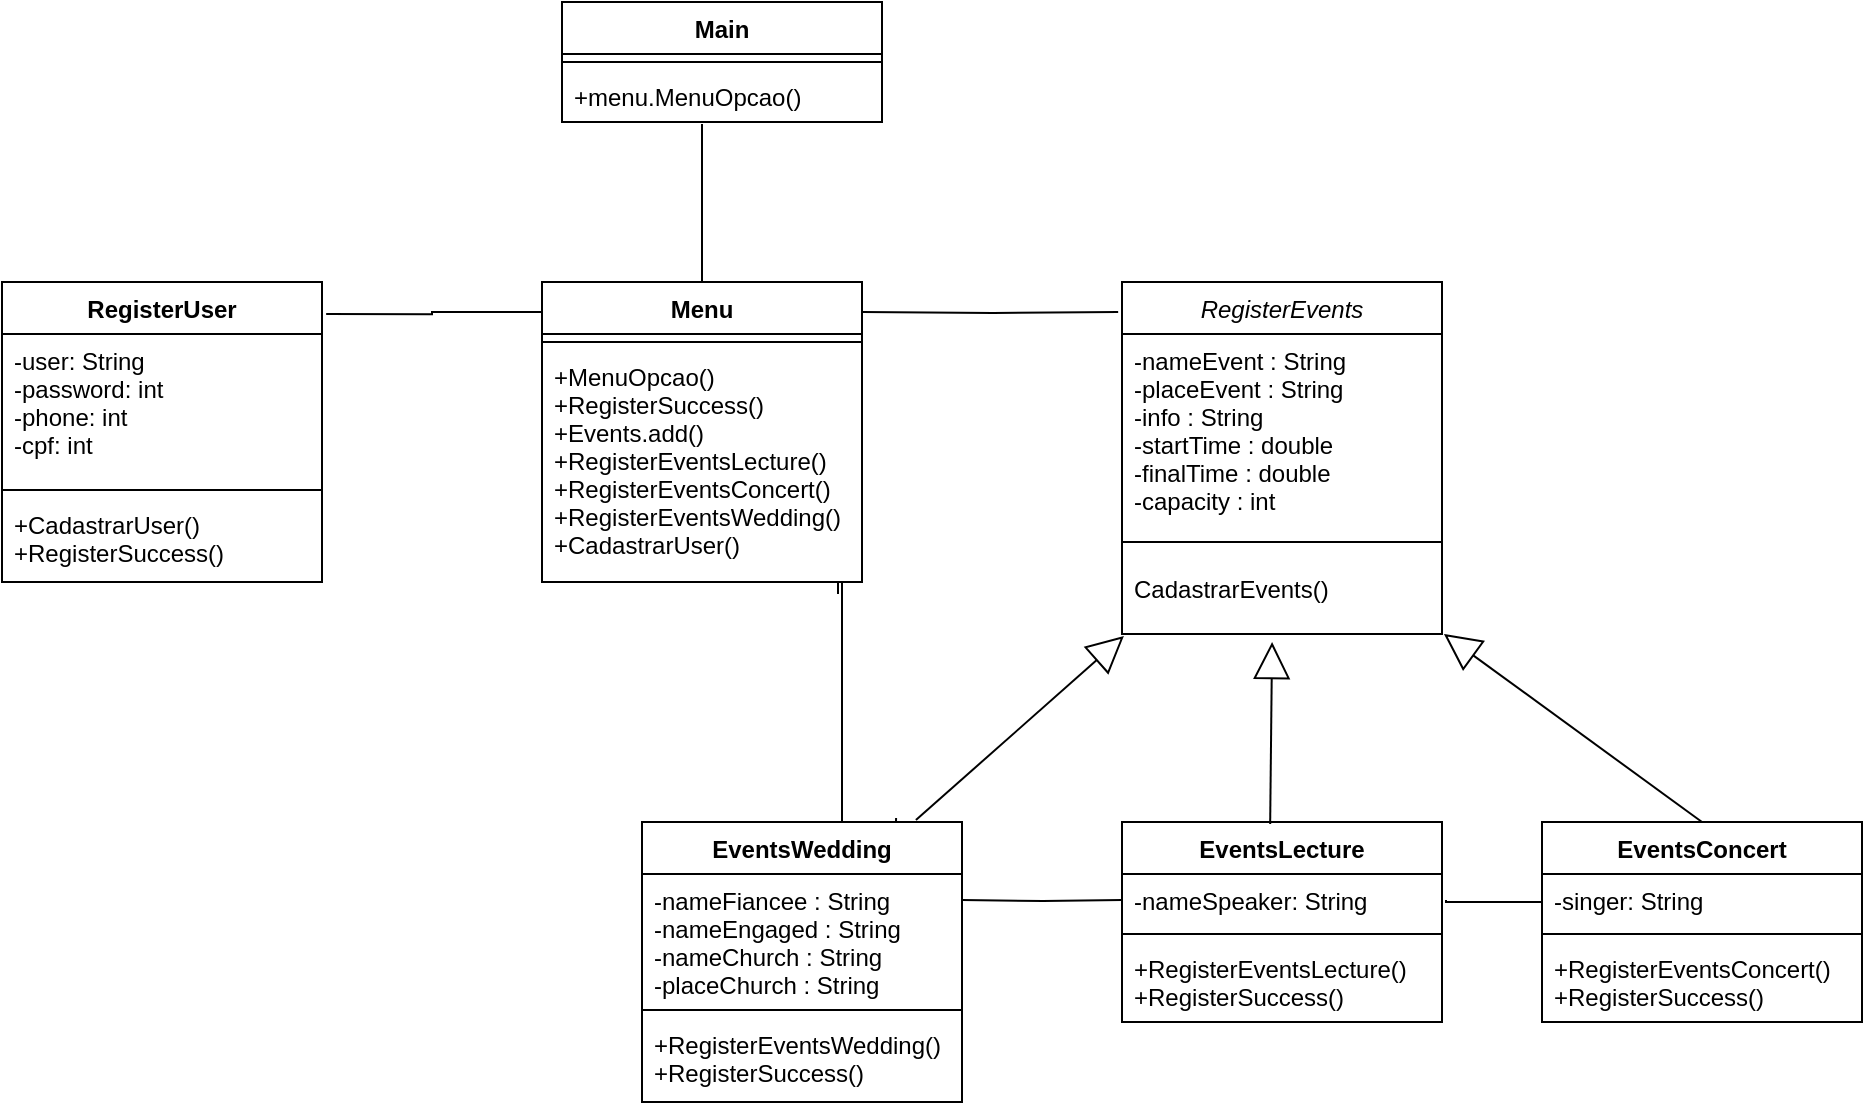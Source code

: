 <mxfile version="20.0.1" type="google"><diagram id="XrbijSMY_qB85LHZkqe_" name="Page-1"><mxGraphModel grid="1" page="1" gridSize="10" guides="1" tooltips="1" connect="1" arrows="1" fold="1" pageScale="1" pageWidth="827" pageHeight="1169" math="0" shadow="0"><root><mxCell id="0"/><mxCell id="1" parent="0"/><mxCell id="5CnfZGHRE5Z0qbhg1tIO-1" value="RegisterEvents" style="swimlane;fontStyle=2;align=center;verticalAlign=top;childLayout=stackLayout;horizontal=1;startSize=26;horizontalStack=0;resizeParent=1;resizeParentMax=0;resizeLast=0;collapsible=1;marginBottom=0;" vertex="1" parent="1"><mxGeometry x="-390" y="-260" width="160" height="176" as="geometry"/></mxCell><mxCell id="5CnfZGHRE5Z0qbhg1tIO-2" value="-nameEvent : String&#10;-placeEvent : String&#10;-info : String&#10;-startTime : double&#10;-finalTime : double&#10;-capacity : int" style="text;strokeColor=none;fillColor=none;align=left;verticalAlign=top;spacingLeft=4;spacingRight=4;overflow=hidden;rotatable=0;points=[[0,0.5],[1,0.5]];portConstraint=eastwest;" vertex="1" parent="5CnfZGHRE5Z0qbhg1tIO-1"><mxGeometry y="26" width="160" height="94" as="geometry"/></mxCell><mxCell id="5CnfZGHRE5Z0qbhg1tIO-3" value="" style="line;strokeWidth=1;fillColor=none;align=left;verticalAlign=middle;spacingTop=-1;spacingLeft=3;spacingRight=3;rotatable=0;labelPosition=right;points=[];portConstraint=eastwest;" vertex="1" parent="5CnfZGHRE5Z0qbhg1tIO-1"><mxGeometry y="120" width="160" height="20" as="geometry"/></mxCell><mxCell id="5CnfZGHRE5Z0qbhg1tIO-4" value="CadastrarEvents()&#10;" style="text;strokeColor=none;fillColor=none;align=left;verticalAlign=top;spacingLeft=4;spacingRight=4;overflow=hidden;rotatable=0;points=[[0,0.5],[1,0.5]];portConstraint=eastwest;" vertex="1" parent="5CnfZGHRE5Z0qbhg1tIO-1"><mxGeometry y="140" width="160" height="36" as="geometry"/></mxCell><mxCell id="5CnfZGHRE5Z0qbhg1tIO-5" value="RegisterUser" style="swimlane;fontStyle=1;align=center;verticalAlign=top;childLayout=stackLayout;horizontal=1;startSize=26;horizontalStack=0;resizeParent=1;resizeParentMax=0;resizeLast=0;collapsible=1;marginBottom=0;" vertex="1" parent="1"><mxGeometry x="-950" y="-260" width="160" height="150" as="geometry"/></mxCell><mxCell id="5CnfZGHRE5Z0qbhg1tIO-6" value="-user: String&#10;-password: int&#10;-phone: int&#10;-cpf: int" style="text;strokeColor=none;fillColor=none;align=left;verticalAlign=top;spacingLeft=4;spacingRight=4;overflow=hidden;rotatable=0;points=[[0,0.5],[1,0.5]];portConstraint=eastwest;" vertex="1" parent="5CnfZGHRE5Z0qbhg1tIO-5"><mxGeometry y="26" width="160" height="74" as="geometry"/></mxCell><mxCell id="5CnfZGHRE5Z0qbhg1tIO-7" value="" style="line;strokeWidth=1;fillColor=none;align=left;verticalAlign=middle;spacingTop=-1;spacingLeft=3;spacingRight=3;rotatable=0;labelPosition=right;points=[];portConstraint=eastwest;" vertex="1" parent="5CnfZGHRE5Z0qbhg1tIO-5"><mxGeometry y="100" width="160" height="8" as="geometry"/></mxCell><mxCell id="5CnfZGHRE5Z0qbhg1tIO-8" value="+CadastrarUser()&#10;+RegisterSuccess()" style="text;strokeColor=none;fillColor=none;align=left;verticalAlign=top;spacingLeft=4;spacingRight=4;overflow=hidden;rotatable=0;points=[[0,0.5],[1,0.5]];portConstraint=eastwest;" vertex="1" parent="5CnfZGHRE5Z0qbhg1tIO-5"><mxGeometry y="108" width="160" height="42" as="geometry"/></mxCell><mxCell id="5CnfZGHRE5Z0qbhg1tIO-9" value="EventsConcert" style="swimlane;fontStyle=1;align=center;verticalAlign=top;childLayout=stackLayout;horizontal=1;startSize=26;horizontalStack=0;resizeParent=1;resizeParentMax=0;resizeLast=0;collapsible=1;marginBottom=0;" vertex="1" parent="1"><mxGeometry x="-180" y="10" width="160" height="100" as="geometry"/></mxCell><mxCell id="5CnfZGHRE5Z0qbhg1tIO-10" value="-singer: String" style="text;strokeColor=none;fillColor=none;align=left;verticalAlign=top;spacingLeft=4;spacingRight=4;overflow=hidden;rotatable=0;points=[[0,0.5],[1,0.5]];portConstraint=eastwest;" vertex="1" parent="5CnfZGHRE5Z0qbhg1tIO-9"><mxGeometry y="26" width="160" height="26" as="geometry"/></mxCell><mxCell id="5CnfZGHRE5Z0qbhg1tIO-11" value="" style="line;strokeWidth=1;fillColor=none;align=left;verticalAlign=middle;spacingTop=-1;spacingLeft=3;spacingRight=3;rotatable=0;labelPosition=right;points=[];portConstraint=eastwest;" vertex="1" parent="5CnfZGHRE5Z0qbhg1tIO-9"><mxGeometry y="52" width="160" height="8" as="geometry"/></mxCell><mxCell id="5CnfZGHRE5Z0qbhg1tIO-12" value="+RegisterEventsConcert()&#10;+RegisterSuccess()" style="text;strokeColor=none;fillColor=none;align=left;verticalAlign=top;spacingLeft=4;spacingRight=4;overflow=hidden;rotatable=0;points=[[0,0.5],[1,0.5]];portConstraint=eastwest;" vertex="1" parent="5CnfZGHRE5Z0qbhg1tIO-9"><mxGeometry y="60" width="160" height="40" as="geometry"/></mxCell><mxCell id="5CnfZGHRE5Z0qbhg1tIO-13" value="EventsLecture" style="swimlane;fontStyle=1;align=center;verticalAlign=top;childLayout=stackLayout;horizontal=1;startSize=26;horizontalStack=0;resizeParent=1;resizeParentMax=0;resizeLast=0;collapsible=1;marginBottom=0;" vertex="1" parent="1"><mxGeometry x="-390" y="10" width="160" height="100" as="geometry"/></mxCell><mxCell id="5CnfZGHRE5Z0qbhg1tIO-14" value="-nameSpeaker: String" style="text;strokeColor=none;fillColor=none;align=left;verticalAlign=top;spacingLeft=4;spacingRight=4;overflow=hidden;rotatable=0;points=[[0,0.5],[1,0.5]];portConstraint=eastwest;" vertex="1" parent="5CnfZGHRE5Z0qbhg1tIO-13"><mxGeometry y="26" width="160" height="26" as="geometry"/></mxCell><mxCell id="5CnfZGHRE5Z0qbhg1tIO-15" value="" style="line;strokeWidth=1;fillColor=none;align=left;verticalAlign=middle;spacingTop=-1;spacingLeft=3;spacingRight=3;rotatable=0;labelPosition=right;points=[];portConstraint=eastwest;" vertex="1" parent="5CnfZGHRE5Z0qbhg1tIO-13"><mxGeometry y="52" width="160" height="8" as="geometry"/></mxCell><mxCell id="5CnfZGHRE5Z0qbhg1tIO-16" value="+RegisterEventsLecture()&#10;+RegisterSuccess()" style="text;strokeColor=none;fillColor=none;align=left;verticalAlign=top;spacingLeft=4;spacingRight=4;overflow=hidden;rotatable=0;points=[[0,0.5],[1,0.5]];portConstraint=eastwest;" vertex="1" parent="5CnfZGHRE5Z0qbhg1tIO-13"><mxGeometry y="60" width="160" height="40" as="geometry"/></mxCell><mxCell id="5CnfZGHRE5Z0qbhg1tIO-17" value="EventsWedding" style="swimlane;fontStyle=1;align=center;verticalAlign=top;childLayout=stackLayout;horizontal=1;startSize=26;horizontalStack=0;resizeParent=1;resizeParentMax=0;resizeLast=0;collapsible=1;marginBottom=0;" vertex="1" parent="1"><mxGeometry x="-630" y="10" width="160" height="140" as="geometry"/></mxCell><mxCell id="5CnfZGHRE5Z0qbhg1tIO-18" value="-nameFiancee : String&#10;-nameEngaged : String&#10;-nameChurch : String&#10;-placeChurch : String" style="text;strokeColor=none;fillColor=none;align=left;verticalAlign=top;spacingLeft=4;spacingRight=4;overflow=hidden;rotatable=0;points=[[0,0.5],[1,0.5]];portConstraint=eastwest;" vertex="1" parent="5CnfZGHRE5Z0qbhg1tIO-17"><mxGeometry y="26" width="160" height="64" as="geometry"/></mxCell><mxCell id="5CnfZGHRE5Z0qbhg1tIO-19" value="" style="line;strokeWidth=1;fillColor=none;align=left;verticalAlign=middle;spacingTop=-1;spacingLeft=3;spacingRight=3;rotatable=0;labelPosition=right;points=[];portConstraint=eastwest;" vertex="1" parent="5CnfZGHRE5Z0qbhg1tIO-17"><mxGeometry y="90" width="160" height="8" as="geometry"/></mxCell><mxCell id="5CnfZGHRE5Z0qbhg1tIO-20" value="+RegisterEventsWedding()&#10;+RegisterSuccess()" style="text;strokeColor=none;fillColor=none;align=left;verticalAlign=top;spacingLeft=4;spacingRight=4;overflow=hidden;rotatable=0;points=[[0,0.5],[1,0.5]];portConstraint=eastwest;" vertex="1" parent="5CnfZGHRE5Z0qbhg1tIO-17"><mxGeometry y="98" width="160" height="42" as="geometry"/></mxCell><mxCell id="vuR6R5eEJpY0_cA-Qc3S-2" value="" style="endArrow=block;endSize=16;endFill=0;html=1;rounded=0;exitX=0.463;exitY=0.01;exitDx=0;exitDy=0;entryX=0.469;entryY=1.111;entryDx=0;entryDy=0;entryPerimeter=0;exitPerimeter=0;" edge="1" parent="1" source="5CnfZGHRE5Z0qbhg1tIO-13" target="5CnfZGHRE5Z0qbhg1tIO-4"><mxGeometry width="160" relative="1" as="geometry"><mxPoint x="-230" y="-50" as="sourcePoint"/><mxPoint x="-300" y="-80" as="targetPoint"/></mxGeometry></mxCell><mxCell id="vuR6R5eEJpY0_cA-Qc3S-1" value="" style="endArrow=block;endSize=16;endFill=0;html=1;rounded=0;entryX=0.006;entryY=1.028;entryDx=0;entryDy=0;entryPerimeter=0;exitX=0.856;exitY=-0.007;exitDx=0;exitDy=0;exitPerimeter=0;" edge="1" parent="1" source="5CnfZGHRE5Z0qbhg1tIO-17" target="5CnfZGHRE5Z0qbhg1tIO-4"><mxGeometry x="-1" y="112" width="160" relative="1" as="geometry"><mxPoint x="-530" y="10" as="sourcePoint"/><mxPoint x="-380" y="-100" as="targetPoint"/><mxPoint x="-45" y="111" as="offset"/></mxGeometry></mxCell><mxCell id="vuR6R5eEJpY0_cA-Qc3S-4" value="" style="endArrow=block;endSize=16;endFill=0;html=1;rounded=0;exitX=0.5;exitY=0;exitDx=0;exitDy=0;entryX=1.006;entryY=1;entryDx=0;entryDy=0;entryPerimeter=0;" edge="1" parent="1" source="5CnfZGHRE5Z0qbhg1tIO-9" target="5CnfZGHRE5Z0qbhg1tIO-4"><mxGeometry x="-0.125" y="-11" width="160" relative="1" as="geometry"><mxPoint x="-290" y="-50" as="sourcePoint"/><mxPoint x="-130" y="-50" as="targetPoint"/><mxPoint as="offset"/></mxGeometry></mxCell><mxCell id="vuR6R5eEJpY0_cA-Qc3S-18" value="Menu&#10;" style="swimlane;fontStyle=1;align=center;verticalAlign=top;childLayout=stackLayout;horizontal=1;startSize=26;horizontalStack=0;resizeParent=1;resizeParentMax=0;resizeLast=0;collapsible=1;marginBottom=0;" vertex="1" parent="1"><mxGeometry x="-680" y="-260" width="160" height="150" as="geometry"/></mxCell><mxCell id="vuR6R5eEJpY0_cA-Qc3S-20" value="" style="line;strokeWidth=1;fillColor=none;align=left;verticalAlign=middle;spacingTop=-1;spacingLeft=3;spacingRight=3;rotatable=0;labelPosition=right;points=[];portConstraint=eastwest;" vertex="1" parent="vuR6R5eEJpY0_cA-Qc3S-18"><mxGeometry y="26" width="160" height="8" as="geometry"/></mxCell><mxCell id="vuR6R5eEJpY0_cA-Qc3S-21" value="+MenuOpcao()&#10;+RegisterSuccess()&#10;+Events.add()&#10;+RegisterEventsLecture()&#10;+RegisterEventsConcert()&#10;+RegisterEventsWedding()&#10;+CadastrarUser()" style="text;strokeColor=none;fillColor=none;align=left;verticalAlign=top;spacingLeft=4;spacingRight=4;overflow=hidden;rotatable=0;points=[[0,0.5],[1,0.5]];portConstraint=eastwest;" vertex="1" parent="vuR6R5eEJpY0_cA-Qc3S-18"><mxGeometry y="34" width="160" height="116" as="geometry"/></mxCell><mxCell id="vuR6R5eEJpY0_cA-Qc3S-22" value="" style="endArrow=none;html=1;edgeStyle=orthogonalEdgeStyle;rounded=0;entryX=-0.012;entryY=0.085;entryDx=0;entryDy=0;entryPerimeter=0;" edge="1" parent="1" target="5CnfZGHRE5Z0qbhg1tIO-1"><mxGeometry relative="1" as="geometry"><mxPoint x="-520" y="-245" as="sourcePoint"/><mxPoint x="-510" y="-150" as="targetPoint"/></mxGeometry></mxCell><mxCell id="vuR6R5eEJpY0_cA-Qc3S-31" value="" style="endArrow=none;html=1;edgeStyle=orthogonalEdgeStyle;rounded=0;entryX=0;entryY=0.1;entryDx=0;entryDy=0;exitX=1.013;exitY=0.107;exitDx=0;exitDy=0;exitPerimeter=0;entryPerimeter=0;" edge="1" parent="1" source="5CnfZGHRE5Z0qbhg1tIO-5" target="vuR6R5eEJpY0_cA-Qc3S-18"><mxGeometry relative="1" as="geometry"><mxPoint x="-920" y="-150" as="sourcePoint"/><mxPoint x="-760" y="-150" as="targetPoint"/></mxGeometry></mxCell><mxCell id="vuR6R5eEJpY0_cA-Qc3S-34" value="Main" style="swimlane;fontStyle=1;align=center;verticalAlign=top;childLayout=stackLayout;horizontal=1;startSize=26;horizontalStack=0;resizeParent=1;resizeParentMax=0;resizeLast=0;collapsible=1;marginBottom=0;" vertex="1" parent="1"><mxGeometry x="-670" y="-400" width="160" height="60" as="geometry"/></mxCell><mxCell id="vuR6R5eEJpY0_cA-Qc3S-36" value="" style="line;strokeWidth=1;fillColor=none;align=left;verticalAlign=middle;spacingTop=-1;spacingLeft=3;spacingRight=3;rotatable=0;labelPosition=right;points=[];portConstraint=eastwest;" vertex="1" parent="vuR6R5eEJpY0_cA-Qc3S-34"><mxGeometry y="26" width="160" height="8" as="geometry"/></mxCell><mxCell id="vuR6R5eEJpY0_cA-Qc3S-37" value="+menu.MenuOpcao()" style="text;strokeColor=none;fillColor=none;align=left;verticalAlign=top;spacingLeft=4;spacingRight=4;overflow=hidden;rotatable=0;points=[[0,0.5],[1,0.5]];portConstraint=eastwest;" vertex="1" parent="vuR6R5eEJpY0_cA-Qc3S-34"><mxGeometry y="34" width="160" height="26" as="geometry"/></mxCell><mxCell id="5WuuUFP4NDCrHNri7a-7-7" value="" style="endArrow=none;html=1;edgeStyle=orthogonalEdgeStyle;rounded=0;exitX=0.5;exitY=0;exitDx=0;exitDy=0;" edge="1" parent="1" source="vuR6R5eEJpY0_cA-Qc3S-18"><mxGeometry relative="1" as="geometry"><mxPoint x="-860" y="-350" as="sourcePoint"/><mxPoint x="-600" y="-339" as="targetPoint"/><Array as="points"><mxPoint x="-600" y="-339"/></Array></mxGeometry></mxCell><mxCell id="8pI9R6pvafCVSD1BD_sg-1" value="" style="endArrow=none;html=1;edgeStyle=orthogonalEdgeStyle;rounded=0;entryX=0.794;entryY=-0.014;entryDx=0;entryDy=0;entryPerimeter=0;exitX=0.925;exitY=1.052;exitDx=0;exitDy=0;exitPerimeter=0;" edge="1" parent="1" source="vuR6R5eEJpY0_cA-Qc3S-21" target="5CnfZGHRE5Z0qbhg1tIO-17"><mxGeometry relative="1" as="geometry"><mxPoint x="-480" y="50" as="sourcePoint"/><mxPoint x="-320" y="50" as="targetPoint"/><Array as="points"><mxPoint x="-532" y="-110"/><mxPoint x="-530" y="-110"/><mxPoint x="-530" y="10"/><mxPoint x="-503" y="10"/></Array></mxGeometry></mxCell><mxCell id="8pI9R6pvafCVSD1BD_sg-8" value="" style="endArrow=none;html=1;edgeStyle=orthogonalEdgeStyle;rounded=0;entryX=0;entryY=0.5;entryDx=0;entryDy=0;" edge="1" parent="1" target="5CnfZGHRE5Z0qbhg1tIO-10"><mxGeometry relative="1" as="geometry"><mxPoint x="-228" y="49" as="sourcePoint"/><mxPoint x="-320" y="-50" as="targetPoint"/><Array as="points"><mxPoint x="-228" y="50"/></Array></mxGeometry></mxCell><mxCell id="8pI9R6pvafCVSD1BD_sg-14" value="" style="endArrow=none;html=1;edgeStyle=orthogonalEdgeStyle;rounded=0;entryX=0;entryY=0.5;entryDx=0;entryDy=0;" edge="1" parent="1" target="5CnfZGHRE5Z0qbhg1tIO-14"><mxGeometry relative="1" as="geometry"><mxPoint x="-470" y="49" as="sourcePoint"/><mxPoint x="-320" y="-50" as="targetPoint"/></mxGeometry></mxCell></root></mxGraphModel></diagram></mxfile>